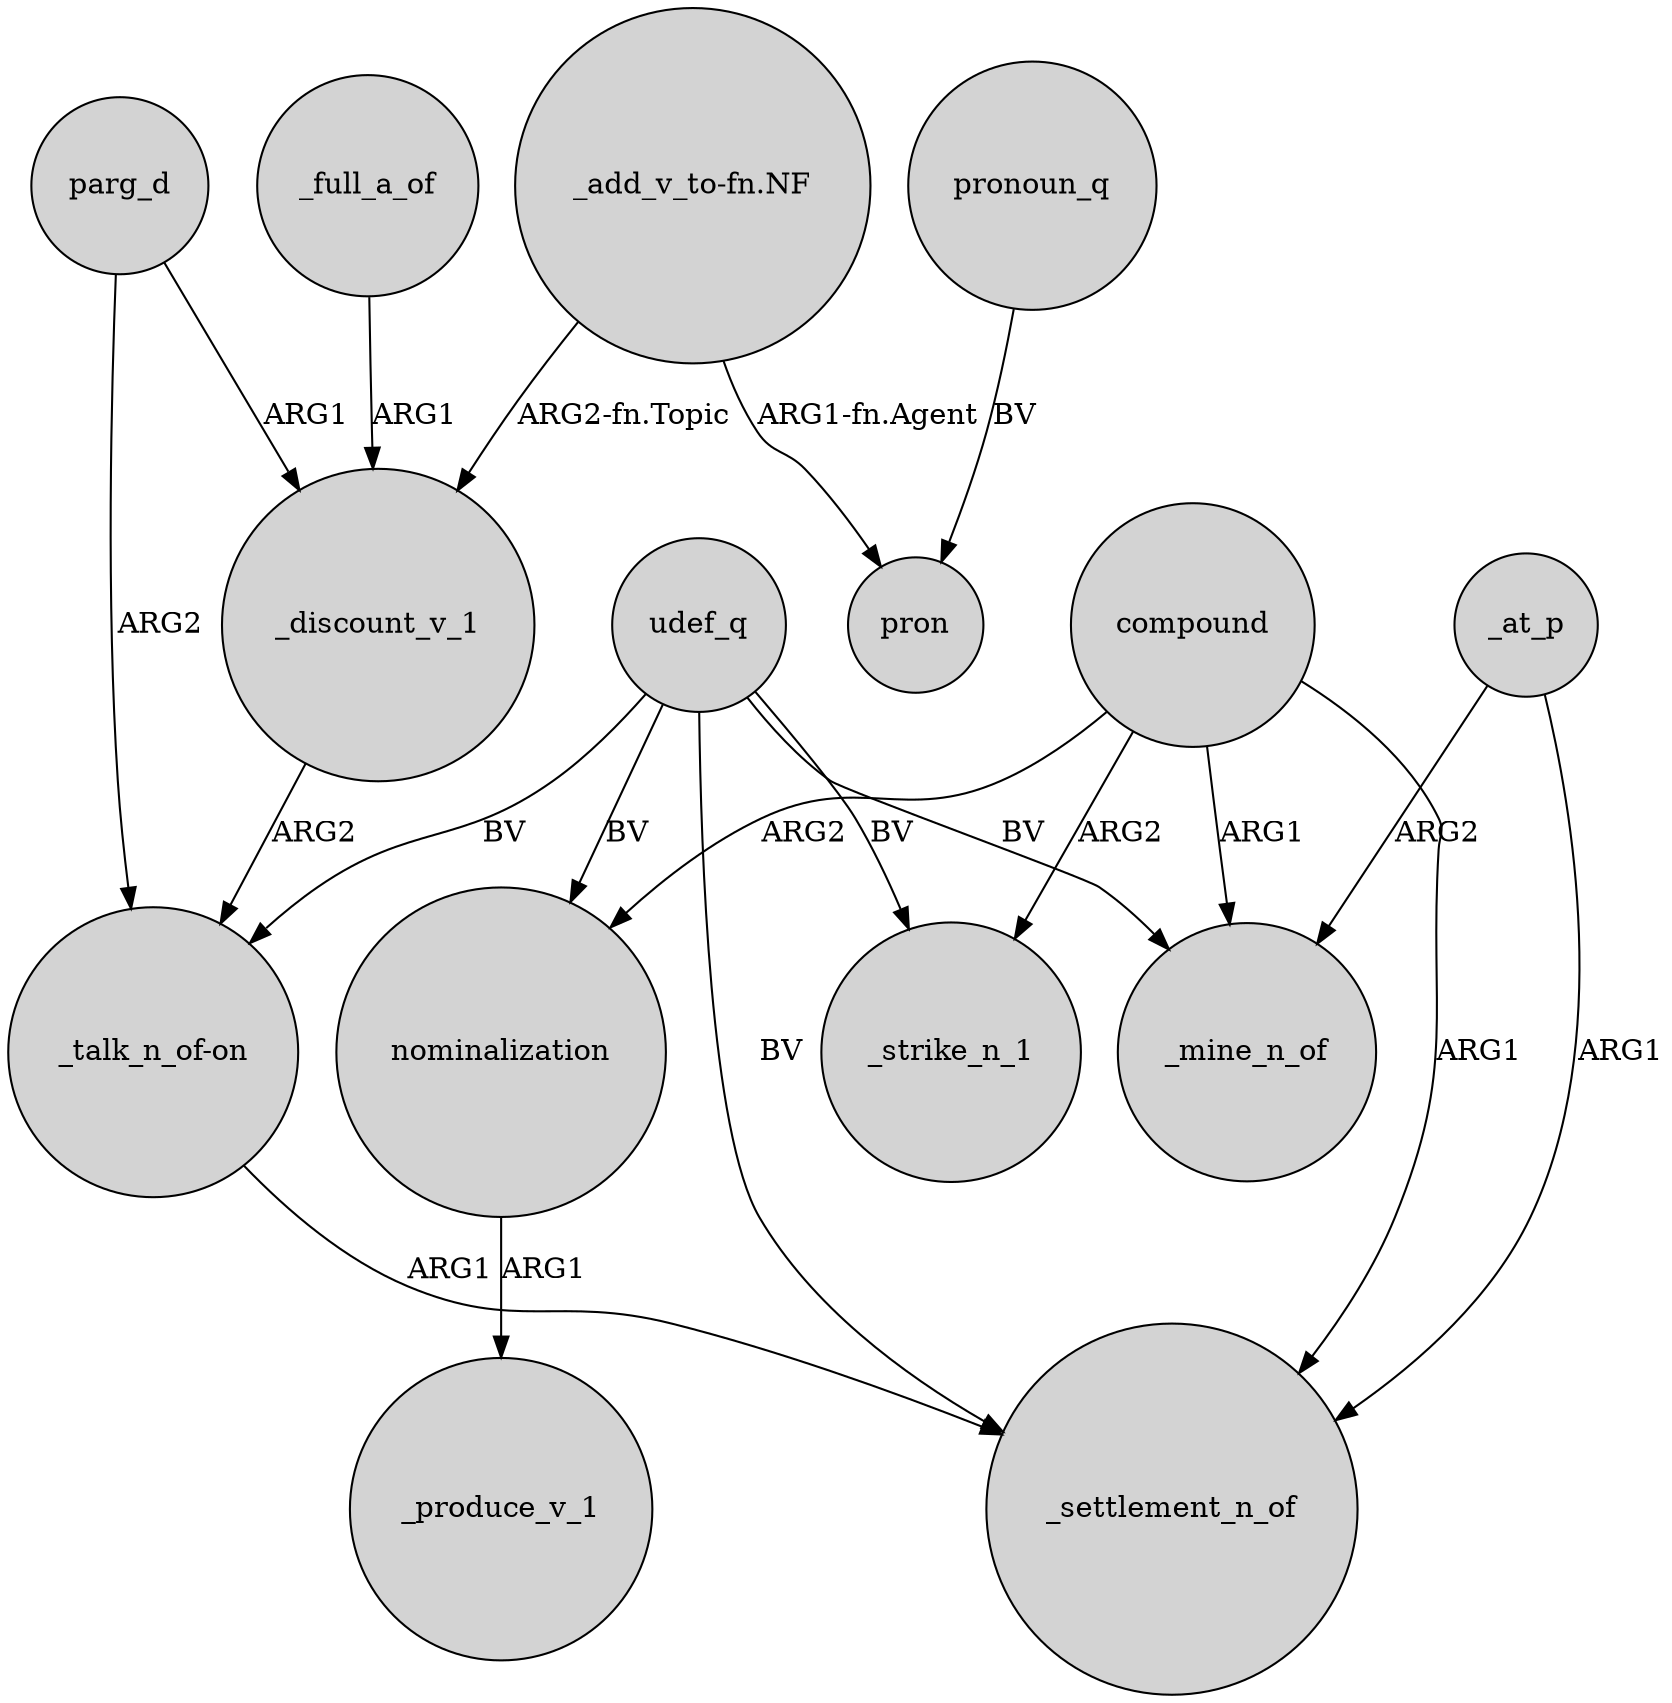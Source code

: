 digraph {
	node [shape=circle style=filled]
	compound -> _settlement_n_of [label=ARG1]
	parg_d -> "_talk_n_of-on" [label=ARG2]
	_at_p -> _mine_n_of [label=ARG2]
	udef_q -> _strike_n_1 [label=BV]
	"_add_v_to-fn.NF" -> _discount_v_1 [label="ARG2-fn.Topic"]
	compound -> nominalization [label=ARG2]
	"_talk_n_of-on" -> _settlement_n_of [label=ARG1]
	pronoun_q -> pron [label=BV]
	udef_q -> "_talk_n_of-on" [label=BV]
	udef_q -> _mine_n_of [label=BV]
	compound -> _mine_n_of [label=ARG1]
	parg_d -> _discount_v_1 [label=ARG1]
	compound -> _strike_n_1 [label=ARG2]
	udef_q -> nominalization [label=BV]
	"_add_v_to-fn.NF" -> pron [label="ARG1-fn.Agent"]
	udef_q -> _settlement_n_of [label=BV]
	_discount_v_1 -> "_talk_n_of-on" [label=ARG2]
	_at_p -> _settlement_n_of [label=ARG1]
	nominalization -> _produce_v_1 [label=ARG1]
	_full_a_of -> _discount_v_1 [label=ARG1]
}
